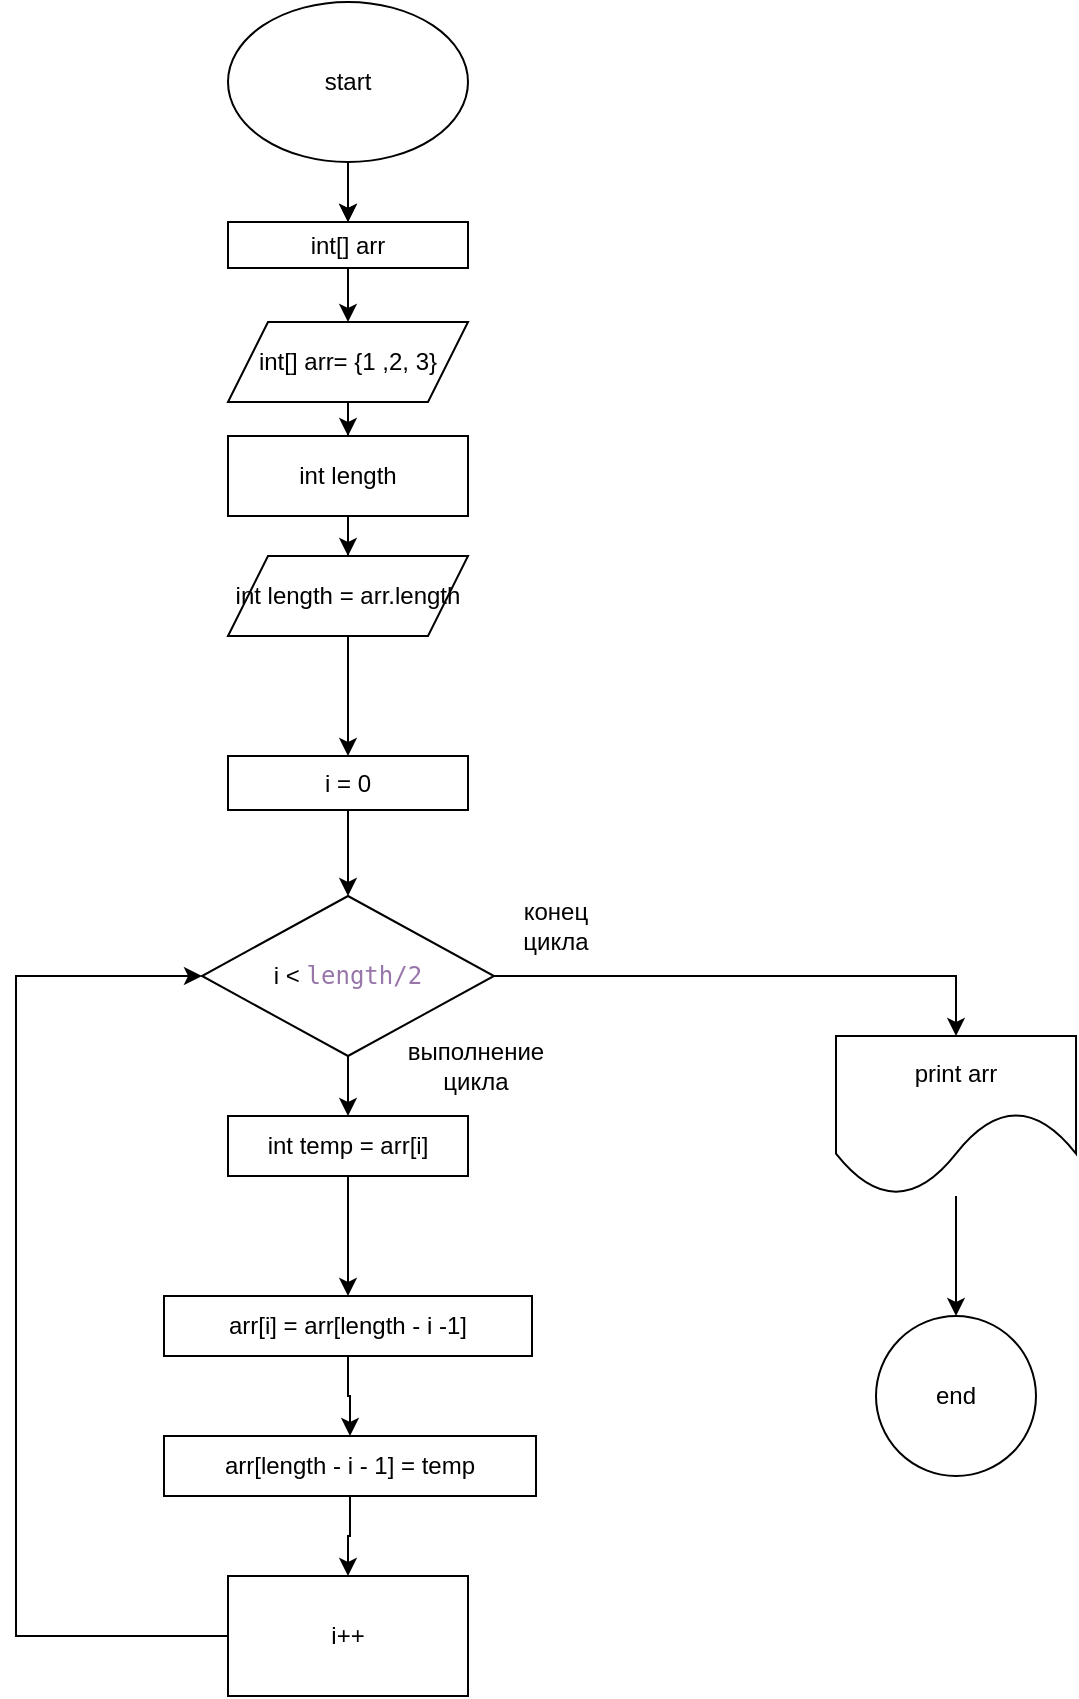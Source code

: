 <mxfile version="21.6.5" type="device">
  <diagram name="Страница 1" id="NPNyK105QG0IdSrb-1Dn">
    <mxGraphModel dx="1038" dy="616" grid="1" gridSize="10" guides="1" tooltips="1" connect="1" arrows="1" fold="1" page="1" pageScale="1" pageWidth="827" pageHeight="1169" math="0" shadow="0">
      <root>
        <mxCell id="0" />
        <mxCell id="1" parent="0" />
        <mxCell id="KLeR52o-zgilyUvkOXEN-1" value="" style="edgeStyle=orthogonalEdgeStyle;rounded=0;orthogonalLoop=1;jettySize=auto;html=1;" edge="1" parent="1" source="KLeR52o-zgilyUvkOXEN-13" target="KLeR52o-zgilyUvkOXEN-5">
          <mxGeometry relative="1" as="geometry" />
        </mxCell>
        <mxCell id="KLeR52o-zgilyUvkOXEN-2" value="" style="edgeStyle=orthogonalEdgeStyle;rounded=0;orthogonalLoop=1;jettySize=auto;html=1;" edge="1" parent="1" source="KLeR52o-zgilyUvkOXEN-3" target="KLeR52o-zgilyUvkOXEN-13">
          <mxGeometry relative="1" as="geometry" />
        </mxCell>
        <mxCell id="KLeR52o-zgilyUvkOXEN-3" value="start" style="ellipse;whiteSpace=wrap;html=1;labelBackgroundColor=none;" vertex="1" parent="1">
          <mxGeometry x="286" y="43" width="120" height="80" as="geometry" />
        </mxCell>
        <mxCell id="KLeR52o-zgilyUvkOXEN-4" value="" style="edgeStyle=orthogonalEdgeStyle;rounded=0;orthogonalLoop=1;jettySize=auto;html=1;" edge="1" parent="1" source="KLeR52o-zgilyUvkOXEN-5" target="KLeR52o-zgilyUvkOXEN-18">
          <mxGeometry relative="1" as="geometry" />
        </mxCell>
        <mxCell id="KLeR52o-zgilyUvkOXEN-5" value="int[] arr= {1 ,2, 3}" style="shape=parallelogram;perimeter=parallelogramPerimeter;whiteSpace=wrap;html=1;fixedSize=1;labelBackgroundColor=none;" vertex="1" parent="1">
          <mxGeometry x="286" y="203" width="120" height="40" as="geometry" />
        </mxCell>
        <mxCell id="KLeR52o-zgilyUvkOXEN-6" value="" style="edgeStyle=orthogonalEdgeStyle;rounded=0;orthogonalLoop=1;jettySize=auto;html=1;" edge="1" parent="1" source="KLeR52o-zgilyUvkOXEN-7" target="KLeR52o-zgilyUvkOXEN-9">
          <mxGeometry relative="1" as="geometry" />
        </mxCell>
        <mxCell id="KLeR52o-zgilyUvkOXEN-7" value="i = 0" style="rounded=0;whiteSpace=wrap;html=1;" vertex="1" parent="1">
          <mxGeometry x="286" y="420" width="120" height="27" as="geometry" />
        </mxCell>
        <mxCell id="KLeR52o-zgilyUvkOXEN-8" value="" style="edgeStyle=orthogonalEdgeStyle;rounded=0;orthogonalLoop=1;jettySize=auto;html=1;" edge="1" parent="1" source="KLeR52o-zgilyUvkOXEN-9" target="KLeR52o-zgilyUvkOXEN-25">
          <mxGeometry relative="1" as="geometry" />
        </mxCell>
        <mxCell id="KLeR52o-zgilyUvkOXEN-9" value="i &amp;lt;&amp;nbsp;&lt;span style=&quot;font-family: &amp;quot;JetBrains Mono&amp;quot;, monospace; color: rgb(152, 118, 170);&quot;&gt;length/2&lt;/span&gt;" style="rhombus;whiteSpace=wrap;html=1;rounded=0;" vertex="1" parent="1">
          <mxGeometry x="273" y="490" width="146" height="80" as="geometry" />
        </mxCell>
        <mxCell id="KLeR52o-zgilyUvkOXEN-10" value="конец цикла" style="text;html=1;strokeColor=none;fillColor=none;align=center;verticalAlign=middle;whiteSpace=wrap;rounded=0;" vertex="1" parent="1">
          <mxGeometry x="420" y="490" width="60" height="30" as="geometry" />
        </mxCell>
        <mxCell id="KLeR52o-zgilyUvkOXEN-11" value="выполнение цикла" style="text;html=1;strokeColor=none;fillColor=none;align=center;verticalAlign=middle;whiteSpace=wrap;rounded=0;" vertex="1" parent="1">
          <mxGeometry x="380" y="560" width="60" height="30" as="geometry" />
        </mxCell>
        <mxCell id="KLeR52o-zgilyUvkOXEN-12" value="" style="edgeStyle=orthogonalEdgeStyle;rounded=0;orthogonalLoop=1;jettySize=auto;html=1;" edge="1" parent="1" source="KLeR52o-zgilyUvkOXEN-3" target="KLeR52o-zgilyUvkOXEN-13">
          <mxGeometry relative="1" as="geometry">
            <mxPoint x="346" y="123" as="sourcePoint" />
            <mxPoint x="346" y="203" as="targetPoint" />
          </mxGeometry>
        </mxCell>
        <mxCell id="KLeR52o-zgilyUvkOXEN-13" value="int[] arr" style="whiteSpace=wrap;html=1;labelBackgroundColor=none;" vertex="1" parent="1">
          <mxGeometry x="286" y="153" width="120" height="23" as="geometry" />
        </mxCell>
        <mxCell id="KLeR52o-zgilyUvkOXEN-14" style="edgeStyle=orthogonalEdgeStyle;rounded=0;orthogonalLoop=1;jettySize=auto;html=1;entryX=0;entryY=0.5;entryDx=0;entryDy=0;" edge="1" parent="1" source="KLeR52o-zgilyUvkOXEN-15" target="KLeR52o-zgilyUvkOXEN-9">
          <mxGeometry relative="1" as="geometry">
            <Array as="points">
              <mxPoint x="180" y="860" />
              <mxPoint x="180" y="530" />
            </Array>
          </mxGeometry>
        </mxCell>
        <mxCell id="KLeR52o-zgilyUvkOXEN-15" value="i++" style="whiteSpace=wrap;html=1;rounded=0;" vertex="1" parent="1">
          <mxGeometry x="286" y="830" width="120" height="60" as="geometry" />
        </mxCell>
        <mxCell id="KLeR52o-zgilyUvkOXEN-16" value="end" style="ellipse;whiteSpace=wrap;html=1;rounded=0;" vertex="1" parent="1">
          <mxGeometry x="610" y="700" width="80" height="80" as="geometry" />
        </mxCell>
        <mxCell id="KLeR52o-zgilyUvkOXEN-17" value="" style="edgeStyle=orthogonalEdgeStyle;rounded=0;orthogonalLoop=1;jettySize=auto;html=1;" edge="1" parent="1" source="KLeR52o-zgilyUvkOXEN-18" target="KLeR52o-zgilyUvkOXEN-20">
          <mxGeometry relative="1" as="geometry" />
        </mxCell>
        <mxCell id="KLeR52o-zgilyUvkOXEN-18" value="int length" style="whiteSpace=wrap;html=1;labelBackgroundColor=none;" vertex="1" parent="1">
          <mxGeometry x="286" y="260" width="120" height="40" as="geometry" />
        </mxCell>
        <mxCell id="KLeR52o-zgilyUvkOXEN-19" value="" style="edgeStyle=orthogonalEdgeStyle;rounded=0;orthogonalLoop=1;jettySize=auto;html=1;" edge="1" parent="1" source="KLeR52o-zgilyUvkOXEN-20" target="KLeR52o-zgilyUvkOXEN-7">
          <mxGeometry relative="1" as="geometry" />
        </mxCell>
        <mxCell id="KLeR52o-zgilyUvkOXEN-20" value="int length = arr.length" style="shape=parallelogram;perimeter=parallelogramPerimeter;whiteSpace=wrap;html=1;fixedSize=1;" vertex="1" parent="1">
          <mxGeometry x="286" y="320" width="120" height="40" as="geometry" />
        </mxCell>
        <mxCell id="KLeR52o-zgilyUvkOXEN-21" value="" style="edgeStyle=orthogonalEdgeStyle;rounded=0;orthogonalLoop=1;jettySize=auto;html=1;" edge="1" parent="1" source="KLeR52o-zgilyUvkOXEN-9">
          <mxGeometry relative="1" as="geometry">
            <mxPoint x="650" y="560" as="targetPoint" />
            <mxPoint x="419" y="530" as="sourcePoint" />
            <Array as="points">
              <mxPoint x="650" y="530" />
            </Array>
          </mxGeometry>
        </mxCell>
        <mxCell id="KLeR52o-zgilyUvkOXEN-22" value="" style="edgeStyle=orthogonalEdgeStyle;rounded=0;orthogonalLoop=1;jettySize=auto;html=1;entryX=0.5;entryY=0;entryDx=0;entryDy=0;" edge="1" parent="1" source="KLeR52o-zgilyUvkOXEN-23">
          <mxGeometry relative="1" as="geometry">
            <mxPoint x="650" y="700" as="targetPoint" />
          </mxGeometry>
        </mxCell>
        <mxCell id="KLeR52o-zgilyUvkOXEN-23" value="print arr" style="shape=document;whiteSpace=wrap;html=1;boundedLbl=1;size=0.529;" vertex="1" parent="1">
          <mxGeometry x="590" y="560" width="120" height="80" as="geometry" />
        </mxCell>
        <mxCell id="KLeR52o-zgilyUvkOXEN-24" value="" style="edgeStyle=orthogonalEdgeStyle;rounded=0;orthogonalLoop=1;jettySize=auto;html=1;" edge="1" parent="1" source="KLeR52o-zgilyUvkOXEN-29" target="KLeR52o-zgilyUvkOXEN-15">
          <mxGeometry relative="1" as="geometry" />
        </mxCell>
        <mxCell id="KLeR52o-zgilyUvkOXEN-25" value="int temp = arr[i]" style="whiteSpace=wrap;html=1;rounded=0;" vertex="1" parent="1">
          <mxGeometry x="286" y="600" width="120" height="30" as="geometry" />
        </mxCell>
        <mxCell id="KLeR52o-zgilyUvkOXEN-26" value="" style="edgeStyle=orthogonalEdgeStyle;rounded=0;orthogonalLoop=1;jettySize=auto;html=1;" edge="1" parent="1" source="KLeR52o-zgilyUvkOXEN-25" target="KLeR52o-zgilyUvkOXEN-27">
          <mxGeometry relative="1" as="geometry">
            <mxPoint x="346" y="630" as="sourcePoint" />
            <mxPoint x="346" y="720" as="targetPoint" />
          </mxGeometry>
        </mxCell>
        <mxCell id="KLeR52o-zgilyUvkOXEN-27" value="arr[i] = arr[length - i -1]" style="rounded=0;whiteSpace=wrap;html=1;" vertex="1" parent="1">
          <mxGeometry x="254" y="690" width="184" height="30" as="geometry" />
        </mxCell>
        <mxCell id="KLeR52o-zgilyUvkOXEN-28" value="" style="edgeStyle=orthogonalEdgeStyle;rounded=0;orthogonalLoop=1;jettySize=auto;html=1;" edge="1" parent="1" source="KLeR52o-zgilyUvkOXEN-27" target="KLeR52o-zgilyUvkOXEN-29">
          <mxGeometry relative="1" as="geometry">
            <mxPoint x="346" y="720" as="sourcePoint" />
            <mxPoint x="346" y="830" as="targetPoint" />
          </mxGeometry>
        </mxCell>
        <mxCell id="KLeR52o-zgilyUvkOXEN-29" value="arr[length - i - 1] = temp" style="rounded=0;whiteSpace=wrap;html=1;" vertex="1" parent="1">
          <mxGeometry x="254" y="760" width="186" height="30" as="geometry" />
        </mxCell>
      </root>
    </mxGraphModel>
  </diagram>
</mxfile>
